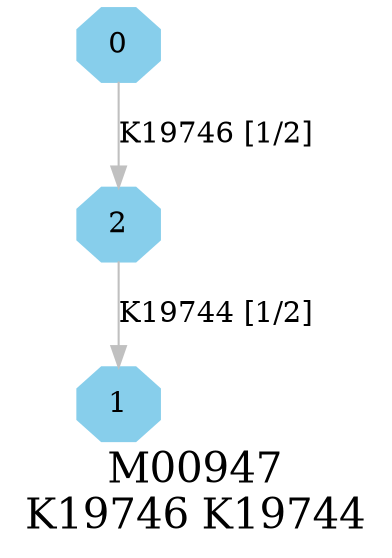 digraph G {
graph [label="M00947
K19746 K19744",fontsize=20];
node [shape=box,style=filled];
edge [len=3,color=grey];
{node [width=.3,height=.3,shape=octagon,style=filled,color=skyblue] 0 1 2 }
0 -> 2 [label="K19746 [1/2]"];
2 -> 1 [label="K19744 [1/2]"];
}